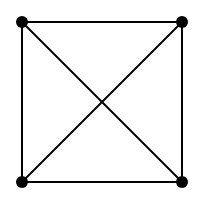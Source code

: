 <mxfile version="21.2.8" type="device">
  <diagram name="Page-1" id="YkfG58QmhGphY3ucjgIf">
    <mxGraphModel dx="447" dy="307" grid="1" gridSize="10" guides="1" tooltips="1" connect="1" arrows="1" fold="1" page="1" pageScale="1" pageWidth="827" pageHeight="1169" math="0" shadow="0">
      <root>
        <mxCell id="0" />
        <mxCell id="1" parent="0" />
        <mxCell id="SglOQQsIXI3WsfJXHg5s-1" value="" style="shape=waypoint;sketch=0;fillStyle=solid;size=6;pointerEvents=1;points=[];fillColor=none;resizable=0;rotatable=0;perimeter=centerPerimeter;snapToPoint=1;" parent="1" vertex="1">
          <mxGeometry x="430" y="430" width="20" height="20" as="geometry" />
        </mxCell>
        <mxCell id="SglOQQsIXI3WsfJXHg5s-4" value="" style="shape=waypoint;sketch=0;fillStyle=solid;size=6;pointerEvents=1;points=[];fillColor=none;resizable=0;rotatable=0;perimeter=centerPerimeter;snapToPoint=1;" parent="1" vertex="1">
          <mxGeometry x="430" y="350" width="20" height="20" as="geometry" />
        </mxCell>
        <mxCell id="SglOQQsIXI3WsfJXHg5s-5" value="" style="shape=waypoint;sketch=0;fillStyle=solid;size=6;pointerEvents=1;points=[];fillColor=none;resizable=0;rotatable=0;perimeter=centerPerimeter;snapToPoint=1;" parent="1" vertex="1">
          <mxGeometry x="350" y="350" width="20" height="20" as="geometry" />
        </mxCell>
        <mxCell id="SglOQQsIXI3WsfJXHg5s-8" value="" style="shape=waypoint;sketch=0;fillStyle=solid;size=6;pointerEvents=1;points=[];fillColor=none;resizable=0;rotatable=0;perimeter=centerPerimeter;snapToPoint=1;" parent="1" vertex="1">
          <mxGeometry x="350" y="430" width="20" height="20" as="geometry" />
        </mxCell>
        <mxCell id="or2QN6_5YaB8MObqymr4-1" value="" style="endArrow=none;html=1;rounded=0;" parent="1" source="SglOQQsIXI3WsfJXHg5s-8" target="SglOQQsIXI3WsfJXHg5s-1" edge="1">
          <mxGeometry width="50" height="50" relative="1" as="geometry">
            <mxPoint x="380" y="470" as="sourcePoint" />
            <mxPoint x="430" y="420" as="targetPoint" />
          </mxGeometry>
        </mxCell>
        <mxCell id="or2QN6_5YaB8MObqymr4-4" value="" style="endArrow=none;html=1;rounded=0;" parent="1" source="SglOQQsIXI3WsfJXHg5s-5" target="SglOQQsIXI3WsfJXHg5s-4" edge="1">
          <mxGeometry width="50" height="50" relative="1" as="geometry">
            <mxPoint x="380" y="470" as="sourcePoint" />
            <mxPoint x="430" y="420" as="targetPoint" />
          </mxGeometry>
        </mxCell>
        <mxCell id="or2QN6_5YaB8MObqymr4-5" value="" style="endArrow=none;html=1;rounded=0;" parent="1" target="SglOQQsIXI3WsfJXHg5s-5" edge="1">
          <mxGeometry width="50" height="50" relative="1" as="geometry">
            <mxPoint x="360" y="440" as="sourcePoint" />
            <mxPoint x="430" y="420" as="targetPoint" />
          </mxGeometry>
        </mxCell>
        <mxCell id="or2QN6_5YaB8MObqymr4-6" value="" style="endArrow=none;html=1;rounded=0;" parent="1" source="SglOQQsIXI3WsfJXHg5s-1" target="SglOQQsIXI3WsfJXHg5s-4" edge="1">
          <mxGeometry width="50" height="50" relative="1" as="geometry">
            <mxPoint x="380" y="470" as="sourcePoint" />
            <mxPoint x="430" y="420" as="targetPoint" />
          </mxGeometry>
        </mxCell>
        <mxCell id="or2QN6_5YaB8MObqymr4-7" value="" style="endArrow=none;html=1;rounded=0;" parent="1" source="SglOQQsIXI3WsfJXHg5s-8" target="SglOQQsIXI3WsfJXHg5s-4" edge="1">
          <mxGeometry width="50" height="50" relative="1" as="geometry">
            <mxPoint x="380" y="470" as="sourcePoint" />
            <mxPoint x="430" y="420" as="targetPoint" />
          </mxGeometry>
        </mxCell>
        <mxCell id="or2QN6_5YaB8MObqymr4-8" value="" style="endArrow=none;html=1;rounded=0;" parent="1" source="SglOQQsIXI3WsfJXHg5s-1" target="SglOQQsIXI3WsfJXHg5s-5" edge="1">
          <mxGeometry width="50" height="50" relative="1" as="geometry">
            <mxPoint x="380" y="470" as="sourcePoint" />
            <mxPoint x="430" y="420" as="targetPoint" />
          </mxGeometry>
        </mxCell>
      </root>
    </mxGraphModel>
  </diagram>
</mxfile>
